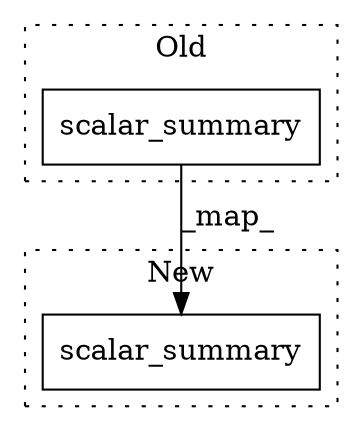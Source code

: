 digraph G {
subgraph cluster0 {
1 [label="scalar_summary" a="32" s="3264,3303" l="15,1" shape="box"];
label = "Old";
style="dotted";
}
subgraph cluster1 {
2 [label="scalar_summary" a="32" s="3394,3433" l="15,1" shape="box"];
label = "New";
style="dotted";
}
1 -> 2 [label="_map_"];
}
